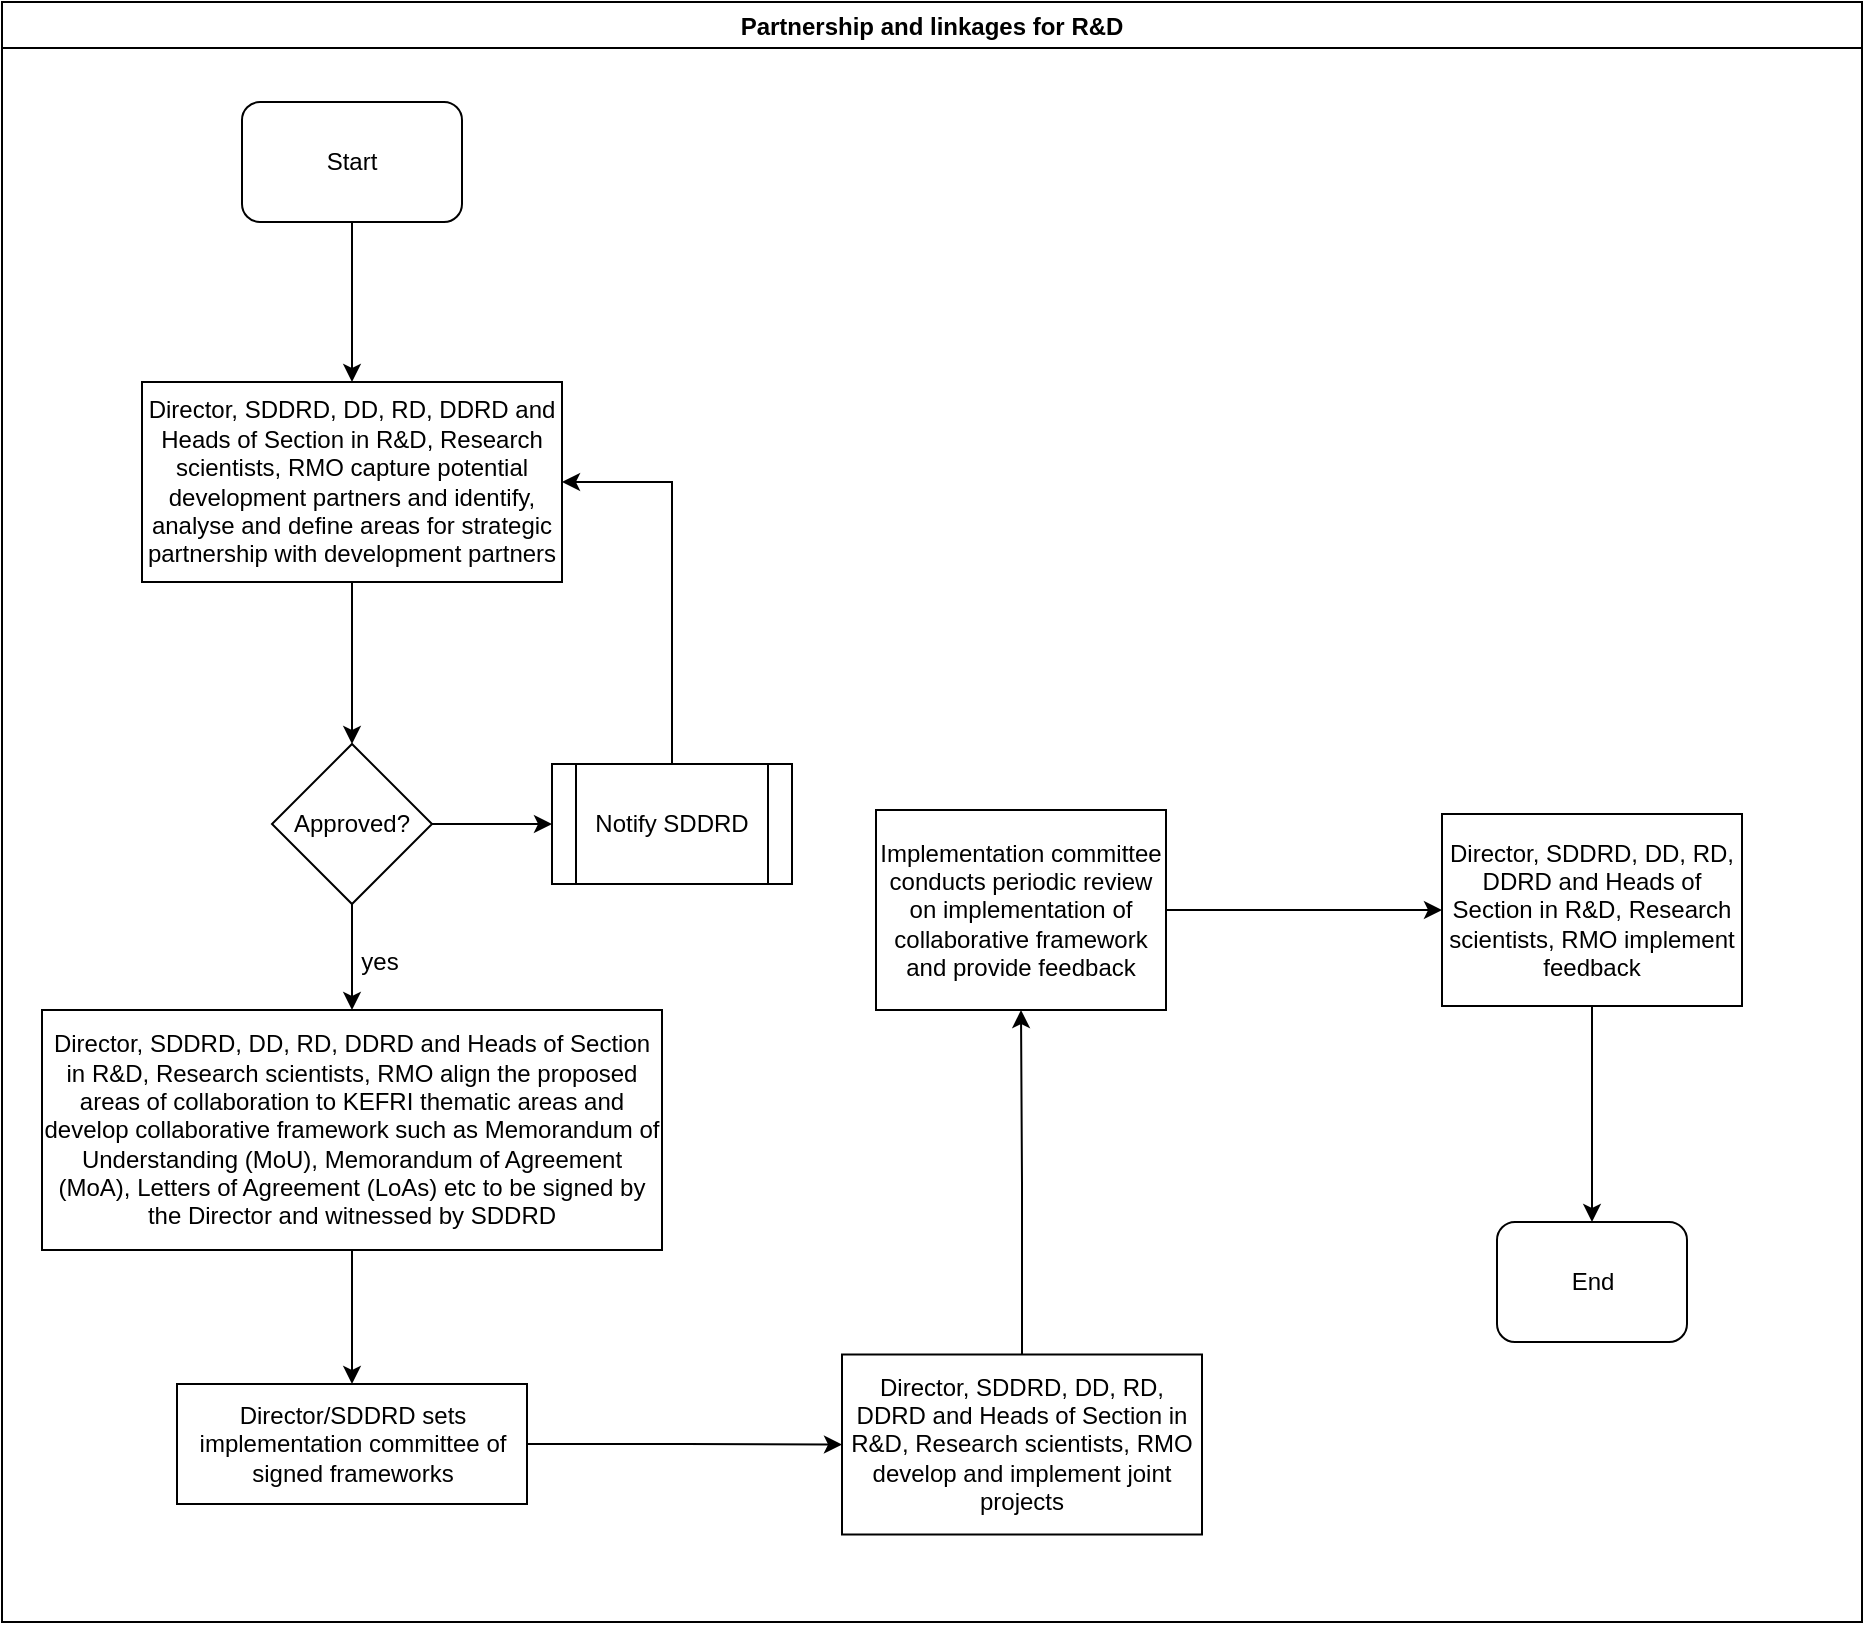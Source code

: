 <mxfile version="14.2.7" type="github">
  <diagram id="0PrhKRIFw6qlqC9RMZtA" name="Page-1">
    <mxGraphModel dx="1038" dy="547" grid="1" gridSize="10" guides="1" tooltips="1" connect="1" arrows="1" fold="1" page="1" pageScale="1" pageWidth="1169" pageHeight="827" math="0" shadow="0">
      <root>
        <mxCell id="0" />
        <mxCell id="1" parent="0" />
        <mxCell id="HKwQ_pfw1XNA54thK0XF-1" value="Partnership and linkages for R&amp;D" style="swimlane;" parent="1" vertex="1">
          <mxGeometry x="10" width="930" height="810" as="geometry" />
        </mxCell>
        <mxCell id="HKwQ_pfw1XNA54thK0XF-2" value="Start" style="rounded=1;whiteSpace=wrap;html=1;" parent="HKwQ_pfw1XNA54thK0XF-1" vertex="1">
          <mxGeometry x="120" y="50" width="110" height="60" as="geometry" />
        </mxCell>
        <mxCell id="HKwQ_pfw1XNA54thK0XF-5" value="Director, SDDRD, DD, RD, DDRD and Heads of Section in R&amp;amp;D, Research scientists, RMO capture potential development partners and identify, analyse and define areas for strategic partnership with development partners" style="rounded=0;whiteSpace=wrap;html=1;" parent="HKwQ_pfw1XNA54thK0XF-1" vertex="1">
          <mxGeometry x="70" y="190" width="210" height="100" as="geometry" />
        </mxCell>
        <mxCell id="HKwQ_pfw1XNA54thK0XF-4" value="" style="edgeStyle=orthogonalEdgeStyle;rounded=0;orthogonalLoop=1;jettySize=auto;html=1;" parent="HKwQ_pfw1XNA54thK0XF-1" source="HKwQ_pfw1XNA54thK0XF-2" target="HKwQ_pfw1XNA54thK0XF-5" edge="1">
          <mxGeometry relative="1" as="geometry">
            <mxPoint x="175" y="190" as="targetPoint" />
          </mxGeometry>
        </mxCell>
        <mxCell id="HKwQ_pfw1XNA54thK0XF-6" value="Director, SDDRD, DD, RD, DDRD and Heads of Section in R&amp;amp;D, Research scientists, RMO align the proposed areas of collaboration to KEFRI thematic areas and develop collaborative framework such as Memorandum of Understanding (MoU), Memorandum of Agreement (MoA), Letters of Agreement (LoAs) etc to be signed by the Director and witnessed by SDDRD" style="whiteSpace=wrap;html=1;rounded=0;" parent="HKwQ_pfw1XNA54thK0XF-1" vertex="1">
          <mxGeometry x="20" y="504" width="310" height="120" as="geometry" />
        </mxCell>
        <mxCell id="HKwQ_pfw1XNA54thK0XF-8" value="Director/SDDRD sets implementation committee of signed frameworks" style="whiteSpace=wrap;html=1;rounded=0;" parent="HKwQ_pfw1XNA54thK0XF-1" vertex="1">
          <mxGeometry x="87.5" y="691" width="175" height="60" as="geometry" />
        </mxCell>
        <mxCell id="HKwQ_pfw1XNA54thK0XF-9" value="" style="edgeStyle=orthogonalEdgeStyle;rounded=0;orthogonalLoop=1;jettySize=auto;html=1;" parent="HKwQ_pfw1XNA54thK0XF-1" source="HKwQ_pfw1XNA54thK0XF-6" target="HKwQ_pfw1XNA54thK0XF-8" edge="1">
          <mxGeometry relative="1" as="geometry" />
        </mxCell>
        <mxCell id="HKwQ_pfw1XNA54thK0XF-10" value="Director, SDDRD, DD, RD, DDRD and Heads of Section in R&amp;amp;D, Research scientists, RMO develop and implement joint projects" style="whiteSpace=wrap;html=1;rounded=0;" parent="HKwQ_pfw1XNA54thK0XF-1" vertex="1">
          <mxGeometry x="420" y="676.25" width="180" height="90" as="geometry" />
        </mxCell>
        <mxCell id="HKwQ_pfw1XNA54thK0XF-11" value="" style="edgeStyle=orthogonalEdgeStyle;rounded=0;orthogonalLoop=1;jettySize=auto;html=1;" parent="HKwQ_pfw1XNA54thK0XF-1" source="HKwQ_pfw1XNA54thK0XF-8" target="HKwQ_pfw1XNA54thK0XF-10" edge="1">
          <mxGeometry relative="1" as="geometry" />
        </mxCell>
        <mxCell id="HKwQ_pfw1XNA54thK0XF-12" value="Implementation committee conducts periodic review on implementation of collaborative framework and provide feedback" style="whiteSpace=wrap;html=1;rounded=0;" parent="HKwQ_pfw1XNA54thK0XF-1" vertex="1">
          <mxGeometry x="437" y="404" width="145" height="100" as="geometry" />
        </mxCell>
        <mxCell id="HKwQ_pfw1XNA54thK0XF-13" value="" style="edgeStyle=orthogonalEdgeStyle;rounded=0;orthogonalLoop=1;jettySize=auto;html=1;" parent="HKwQ_pfw1XNA54thK0XF-1" source="HKwQ_pfw1XNA54thK0XF-10" target="HKwQ_pfw1XNA54thK0XF-12" edge="1">
          <mxGeometry relative="1" as="geometry" />
        </mxCell>
        <mxCell id="HKwQ_pfw1XNA54thK0XF-14" value="Director, SDDRD, DD, RD, DDRD and Heads of Section in R&amp;amp;D, Research scientists, RMO implement feedback " style="whiteSpace=wrap;html=1;rounded=0;" parent="HKwQ_pfw1XNA54thK0XF-1" vertex="1">
          <mxGeometry x="720" y="406" width="150" height="96" as="geometry" />
        </mxCell>
        <mxCell id="HKwQ_pfw1XNA54thK0XF-15" value="" style="edgeStyle=orthogonalEdgeStyle;rounded=0;orthogonalLoop=1;jettySize=auto;html=1;" parent="HKwQ_pfw1XNA54thK0XF-1" source="HKwQ_pfw1XNA54thK0XF-12" target="HKwQ_pfw1XNA54thK0XF-14" edge="1">
          <mxGeometry relative="1" as="geometry" />
        </mxCell>
        <mxCell id="cVOAtnxH5SlG76SNvIh0-9" value="yes" style="text;html=1;strokeColor=none;fillColor=none;align=center;verticalAlign=middle;whiteSpace=wrap;rounded=0;" vertex="1" parent="HKwQ_pfw1XNA54thK0XF-1">
          <mxGeometry x="169" y="470" width="40" height="20" as="geometry" />
        </mxCell>
        <mxCell id="HKwQ_pfw1XNA54thK0XF-18" value="End" style="rounded=1;whiteSpace=wrap;html=1;" parent="HKwQ_pfw1XNA54thK0XF-1" vertex="1">
          <mxGeometry x="747.5" y="610" width="95" height="60" as="geometry" />
        </mxCell>
        <mxCell id="HKwQ_pfw1XNA54thK0XF-17" value="" style="edgeStyle=orthogonalEdgeStyle;rounded=0;orthogonalLoop=1;jettySize=auto;html=1;" parent="HKwQ_pfw1XNA54thK0XF-1" source="HKwQ_pfw1XNA54thK0XF-14" target="HKwQ_pfw1XNA54thK0XF-18" edge="1">
          <mxGeometry relative="1" as="geometry">
            <mxPoint x="875" y="735" as="targetPoint" />
          </mxGeometry>
        </mxCell>
        <mxCell id="cVOAtnxH5SlG76SNvIh0-6" value="" style="edgeStyle=orthogonalEdgeStyle;rounded=0;orthogonalLoop=1;jettySize=auto;html=1;entryX=0.5;entryY=0;entryDx=0;entryDy=0;" edge="1" parent="1" source="cVOAtnxH5SlG76SNvIh0-3" target="HKwQ_pfw1XNA54thK0XF-6">
          <mxGeometry relative="1" as="geometry">
            <mxPoint x="185" y="560" as="targetPoint" />
          </mxGeometry>
        </mxCell>
        <mxCell id="cVOAtnxH5SlG76SNvIh0-11" value="" style="edgeStyle=orthogonalEdgeStyle;rounded=0;orthogonalLoop=1;jettySize=auto;html=1;" edge="1" parent="1" source="cVOAtnxH5SlG76SNvIh0-3" target="cVOAtnxH5SlG76SNvIh0-10">
          <mxGeometry relative="1" as="geometry" />
        </mxCell>
        <mxCell id="cVOAtnxH5SlG76SNvIh0-3" value="Approved?" style="rhombus;whiteSpace=wrap;html=1;rounded=0;" vertex="1" parent="1">
          <mxGeometry x="145" y="371" width="80" height="80" as="geometry" />
        </mxCell>
        <mxCell id="cVOAtnxH5SlG76SNvIh0-4" value="" style="edgeStyle=orthogonalEdgeStyle;rounded=0;orthogonalLoop=1;jettySize=auto;html=1;" edge="1" parent="1" source="HKwQ_pfw1XNA54thK0XF-5" target="cVOAtnxH5SlG76SNvIh0-3">
          <mxGeometry relative="1" as="geometry" />
        </mxCell>
        <mxCell id="cVOAtnxH5SlG76SNvIh0-13" value="" style="edgeStyle=orthogonalEdgeStyle;rounded=0;orthogonalLoop=1;jettySize=auto;html=1;entryX=1;entryY=0.5;entryDx=0;entryDy=0;" edge="1" parent="1" source="cVOAtnxH5SlG76SNvIh0-10" target="HKwQ_pfw1XNA54thK0XF-5">
          <mxGeometry relative="1" as="geometry">
            <mxPoint x="345" y="320" as="targetPoint" />
          </mxGeometry>
        </mxCell>
        <mxCell id="cVOAtnxH5SlG76SNvIh0-10" value="Notify SDDRD" style="shape=process;whiteSpace=wrap;html=1;backgroundOutline=1;rounded=0;" vertex="1" parent="1">
          <mxGeometry x="285" y="381" width="120" height="60" as="geometry" />
        </mxCell>
      </root>
    </mxGraphModel>
  </diagram>
</mxfile>
